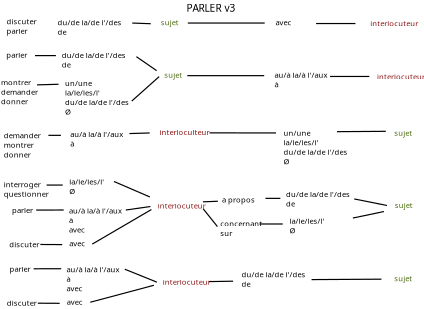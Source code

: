 <?xml version="1.0" encoding="UTF-8"?>
<dia:diagram xmlns:dia="http://www.lysator.liu.se/~alla/dia/">
  <dia:layer name="Arrière-plan" visible="true" active="true">
    <dia:object type="Standard - Text" version="1" id="O0">
      <dia:attribute name="obj_pos">
        <dia:point val="9.678,6.812"/>
      </dia:attribute>
      <dia:attribute name="obj_bb">
        <dia:rectangle val="9.678,6.172;14.653,7.745"/>
      </dia:attribute>
      <dia:attribute name="text">
        <dia:composite type="text">
          <dia:attribute name="string">
            <dia:string>#du/de la/de l'/des
de#</dia:string>
          </dia:attribute>
          <dia:attribute name="font">
            <dia:font family="sans" style="0" name="Helvetica"/>
          </dia:attribute>
          <dia:attribute name="height">
            <dia:real val="0.8"/>
          </dia:attribute>
          <dia:attribute name="pos">
            <dia:point val="9.678,6.812"/>
          </dia:attribute>
          <dia:attribute name="color">
            <dia:color val="#000000"/>
          </dia:attribute>
          <dia:attribute name="alignment">
            <dia:enum val="0"/>
          </dia:attribute>
        </dia:composite>
      </dia:attribute>
      <dia:attribute name="valign">
        <dia:enum val="3"/>
      </dia:attribute>
    </dia:object>
    <dia:object type="Standard - Text" version="1" id="O1">
      <dia:attribute name="obj_pos">
        <dia:point val="18.278,8.462"/>
      </dia:attribute>
      <dia:attribute name="obj_bb">
        <dia:rectangle val="18.278,7.822;19.653,8.595"/>
      </dia:attribute>
      <dia:attribute name="text">
        <dia:composite type="text">
          <dia:attribute name="string">
            <dia:string>#sujet#</dia:string>
          </dia:attribute>
          <dia:attribute name="font">
            <dia:font family="sans" style="0" name="Helvetica"/>
          </dia:attribute>
          <dia:attribute name="height">
            <dia:real val="0.8"/>
          </dia:attribute>
          <dia:attribute name="pos">
            <dia:point val="18.278,8.462"/>
          </dia:attribute>
          <dia:attribute name="color">
            <dia:color val="#4a6b0c"/>
          </dia:attribute>
          <dia:attribute name="alignment">
            <dia:enum val="0"/>
          </dia:attribute>
        </dia:composite>
      </dia:attribute>
      <dia:attribute name="valign">
        <dia:enum val="3"/>
      </dia:attribute>
    </dia:object>
    <dia:object type="Standard - Text" version="1" id="O2">
      <dia:attribute name="obj_pos">
        <dia:point val="27.528,8.462"/>
      </dia:attribute>
      <dia:attribute name="obj_bb">
        <dia:rectangle val="27.528,7.822;31.801,9.395"/>
      </dia:attribute>
      <dia:attribute name="text">
        <dia:composite type="text">
          <dia:attribute name="string">
            <dia:string>#au/à la/à l'/aux
à#</dia:string>
          </dia:attribute>
          <dia:attribute name="font">
            <dia:font family="sans" style="0" name="Helvetica"/>
          </dia:attribute>
          <dia:attribute name="height">
            <dia:real val="0.8"/>
          </dia:attribute>
          <dia:attribute name="pos">
            <dia:point val="27.528,8.462"/>
          </dia:attribute>
          <dia:attribute name="color">
            <dia:color val="#000000"/>
          </dia:attribute>
          <dia:attribute name="alignment">
            <dia:enum val="0"/>
          </dia:attribute>
        </dia:composite>
      </dia:attribute>
      <dia:attribute name="valign">
        <dia:enum val="3"/>
      </dia:attribute>
    </dia:object>
    <dia:object type="Standard - Text" version="1" id="O3">
      <dia:attribute name="obj_pos">
        <dia:point val="36.128,8.612"/>
      </dia:attribute>
      <dia:attribute name="obj_bb">
        <dia:rectangle val="36.128,7.972;39.703,8.745"/>
      </dia:attribute>
      <dia:attribute name="text">
        <dia:composite type="text">
          <dia:attribute name="string">
            <dia:string>#interlocuteur#</dia:string>
          </dia:attribute>
          <dia:attribute name="font">
            <dia:font family="sans" style="0" name="Helvetica"/>
          </dia:attribute>
          <dia:attribute name="height">
            <dia:real val="0.8"/>
          </dia:attribute>
          <dia:attribute name="pos">
            <dia:point val="36.128,8.612"/>
          </dia:attribute>
          <dia:attribute name="color">
            <dia:color val="#8a1212"/>
          </dia:attribute>
          <dia:attribute name="alignment">
            <dia:enum val="0"/>
          </dia:attribute>
        </dia:composite>
      </dia:attribute>
      <dia:attribute name="valign">
        <dia:enum val="3"/>
      </dia:attribute>
    </dia:object>
    <dia:object type="Standard - Text" version="1" id="O4">
      <dia:attribute name="obj_pos">
        <dia:point val="4.573,9.091"/>
      </dia:attribute>
      <dia:attribute name="obj_bb">
        <dia:rectangle val="4.573,8.432;7.437,10.862"/>
      </dia:attribute>
      <dia:attribute name="text">
        <dia:composite type="text">
          <dia:attribute name="string">
            <dia:string>#montrer
demander
donner#</dia:string>
          </dia:attribute>
          <dia:attribute name="font">
            <dia:font family="sans" style="0" name="Helvetica"/>
          </dia:attribute>
          <dia:attribute name="height">
            <dia:real val="0.8"/>
          </dia:attribute>
          <dia:attribute name="pos">
            <dia:point val="4.573,9.091"/>
          </dia:attribute>
          <dia:attribute name="color">
            <dia:color val="#000000"/>
          </dia:attribute>
          <dia:attribute name="alignment">
            <dia:enum val="0"/>
          </dia:attribute>
        </dia:composite>
      </dia:attribute>
      <dia:attribute name="valign">
        <dia:enum val="3"/>
      </dia:attribute>
    </dia:object>
    <dia:object type="Standard - Text" version="1" id="O5">
      <dia:attribute name="obj_pos">
        <dia:point val="9.947,9.159"/>
      </dia:attribute>
      <dia:attribute name="obj_bb">
        <dia:rectangle val="9.947,8.519;14.922,11.692"/>
      </dia:attribute>
      <dia:attribute name="text">
        <dia:composite type="text">
          <dia:attribute name="string">
            <dia:string>#un/une
la/le/les/l'
du/de la/de l'/des
Ø#</dia:string>
          </dia:attribute>
          <dia:attribute name="font">
            <dia:font family="sans" style="0" name="Helvetica"/>
          </dia:attribute>
          <dia:attribute name="height">
            <dia:real val="0.8"/>
          </dia:attribute>
          <dia:attribute name="pos">
            <dia:point val="9.947,9.159"/>
          </dia:attribute>
          <dia:attribute name="color">
            <dia:color val="#000000"/>
          </dia:attribute>
          <dia:attribute name="alignment">
            <dia:enum val="0"/>
          </dia:attribute>
        </dia:composite>
      </dia:attribute>
      <dia:attribute name="valign">
        <dia:enum val="3"/>
      </dia:attribute>
    </dia:object>
    <dia:object type="Standard - Line" version="0" id="O6">
      <dia:attribute name="obj_pos">
        <dia:point val="15.931,6.701"/>
      </dia:attribute>
      <dia:attribute name="obj_bb">
        <dia:rectangle val="15.861,6.632;17.7,7.946"/>
      </dia:attribute>
      <dia:attribute name="conn_endpoints">
        <dia:point val="15.931,6.701"/>
        <dia:point val="17.631,7.876"/>
      </dia:attribute>
      <dia:attribute name="numcp">
        <dia:int val="1"/>
      </dia:attribute>
    </dia:object>
    <dia:object type="Standard - Text" version="1" id="O7">
      <dia:attribute name="obj_pos">
        <dia:point val="4.809,17.649"/>
      </dia:attribute>
      <dia:attribute name="obj_bb">
        <dia:rectangle val="4.809,17.009;8.137,18.581"/>
      </dia:attribute>
      <dia:attribute name="text">
        <dia:composite type="text">
          <dia:attribute name="string">
            <dia:string>#interroger
questionner#</dia:string>
          </dia:attribute>
          <dia:attribute name="font">
            <dia:font family="sans" style="0" name="Helvetica"/>
          </dia:attribute>
          <dia:attribute name="height">
            <dia:real val="0.8"/>
          </dia:attribute>
          <dia:attribute name="pos">
            <dia:point val="4.809,17.649"/>
          </dia:attribute>
          <dia:attribute name="color">
            <dia:color val="#000000"/>
          </dia:attribute>
          <dia:attribute name="alignment">
            <dia:enum val="0"/>
          </dia:attribute>
        </dia:composite>
      </dia:attribute>
      <dia:attribute name="valign">
        <dia:enum val="3"/>
      </dia:attribute>
    </dia:object>
    <dia:object type="Standard - Text" version="1" id="O8">
      <dia:attribute name="obj_pos">
        <dia:point val="10.299,17.423"/>
      </dia:attribute>
      <dia:attribute name="obj_bb">
        <dia:rectangle val="10.299,16.783;13.054,18.355"/>
      </dia:attribute>
      <dia:attribute name="text">
        <dia:composite type="text">
          <dia:attribute name="string">
            <dia:string>#la/le/les/l'
Ø#</dia:string>
          </dia:attribute>
          <dia:attribute name="font">
            <dia:font family="sans" style="0" name="Helvetica"/>
          </dia:attribute>
          <dia:attribute name="height">
            <dia:real val="0.8"/>
          </dia:attribute>
          <dia:attribute name="pos">
            <dia:point val="10.299,17.423"/>
          </dia:attribute>
          <dia:attribute name="color">
            <dia:color val="#000000"/>
          </dia:attribute>
          <dia:attribute name="alignment">
            <dia:enum val="0"/>
          </dia:attribute>
        </dia:composite>
      </dia:attribute>
      <dia:attribute name="valign">
        <dia:enum val="3"/>
      </dia:attribute>
    </dia:object>
    <dia:object type="Standard - Text" version="1" id="O9">
      <dia:attribute name="obj_pos">
        <dia:point val="10.374,13.432"/>
      </dia:attribute>
      <dia:attribute name="obj_bb">
        <dia:rectangle val="10.374,12.792;14.646,14.365"/>
      </dia:attribute>
      <dia:attribute name="text">
        <dia:composite type="text">
          <dia:attribute name="string">
            <dia:string>#au/à la/à l'/aux
à#</dia:string>
          </dia:attribute>
          <dia:attribute name="font">
            <dia:font family="sans" style="0" name="Helvetica"/>
          </dia:attribute>
          <dia:attribute name="height">
            <dia:real val="0.8"/>
          </dia:attribute>
          <dia:attribute name="pos">
            <dia:point val="10.374,13.432"/>
          </dia:attribute>
          <dia:attribute name="color">
            <dia:color val="#000000"/>
          </dia:attribute>
          <dia:attribute name="alignment">
            <dia:enum val="0"/>
          </dia:attribute>
        </dia:composite>
      </dia:attribute>
      <dia:attribute name="valign">
        <dia:enum val="3"/>
      </dia:attribute>
    </dia:object>
    <dia:object type="Standard - Text" version="1" id="O10">
      <dia:attribute name="obj_pos">
        <dia:point val="4.799,13.552"/>
      </dia:attribute>
      <dia:attribute name="obj_bb">
        <dia:rectangle val="4.799,12.893;7.663,15.323"/>
      </dia:attribute>
      <dia:attribute name="text">
        <dia:composite type="text">
          <dia:attribute name="string">
            <dia:string>#demander
montrer
donner#</dia:string>
          </dia:attribute>
          <dia:attribute name="font">
            <dia:font family="sans" style="0" name="Helvetica"/>
          </dia:attribute>
          <dia:attribute name="height">
            <dia:real val="0.8"/>
          </dia:attribute>
          <dia:attribute name="pos">
            <dia:point val="4.799,13.552"/>
          </dia:attribute>
          <dia:attribute name="color">
            <dia:color val="#000000"/>
          </dia:attribute>
          <dia:attribute name="alignment">
            <dia:enum val="0"/>
          </dia:attribute>
        </dia:composite>
      </dia:attribute>
      <dia:attribute name="valign">
        <dia:enum val="3"/>
      </dia:attribute>
    </dia:object>
    <dia:object type="Standard - Text" version="1" id="O11">
      <dia:attribute name="obj_pos">
        <dia:point val="28.786,20.719"/>
      </dia:attribute>
      <dia:attribute name="obj_bb">
        <dia:rectangle val="28.786,20.079;31.541,21.651"/>
      </dia:attribute>
      <dia:attribute name="text">
        <dia:composite type="text">
          <dia:attribute name="string">
            <dia:string>#la/le/les/l'
Ø#</dia:string>
          </dia:attribute>
          <dia:attribute name="font">
            <dia:font family="sans" style="0" name="Helvetica"/>
          </dia:attribute>
          <dia:attribute name="height">
            <dia:real val="0.8"/>
          </dia:attribute>
          <dia:attribute name="pos">
            <dia:point val="28.786,20.719"/>
          </dia:attribute>
          <dia:attribute name="color">
            <dia:color val="#000000"/>
          </dia:attribute>
          <dia:attribute name="alignment">
            <dia:enum val="0"/>
          </dia:attribute>
        </dia:composite>
      </dia:attribute>
      <dia:attribute name="valign">
        <dia:enum val="3"/>
      </dia:attribute>
    </dia:object>
    <dia:object type="Standard - Text" version="1" id="O12">
      <dia:attribute name="obj_pos">
        <dia:point val="22.961,20.939"/>
      </dia:attribute>
      <dia:attribute name="obj_bb">
        <dia:rectangle val="22.961,20.299;26.089,21.871"/>
      </dia:attribute>
      <dia:attribute name="text">
        <dia:composite type="text">
          <dia:attribute name="string">
            <dia:string>#concernant
sur#</dia:string>
          </dia:attribute>
          <dia:attribute name="font">
            <dia:font family="sans" style="0" name="Helvetica"/>
          </dia:attribute>
          <dia:attribute name="height">
            <dia:real val="0.8"/>
          </dia:attribute>
          <dia:attribute name="pos">
            <dia:point val="22.961,20.939"/>
          </dia:attribute>
          <dia:attribute name="color">
            <dia:color val="#000000"/>
          </dia:attribute>
          <dia:attribute name="alignment">
            <dia:enum val="0"/>
          </dia:attribute>
        </dia:composite>
      </dia:attribute>
      <dia:attribute name="valign">
        <dia:enum val="3"/>
      </dia:attribute>
    </dia:object>
    <dia:object type="Standard - Text" version="1" id="O13">
      <dia:attribute name="obj_pos">
        <dia:point val="23.111,18.939"/>
      </dia:attribute>
      <dia:attribute name="obj_bb">
        <dia:rectangle val="23.111,18.299;25.566,19.071"/>
      </dia:attribute>
      <dia:attribute name="text">
        <dia:composite type="text">
          <dia:attribute name="string">
            <dia:string>#à propos#</dia:string>
          </dia:attribute>
          <dia:attribute name="font">
            <dia:font family="sans" style="0" name="Helvetica"/>
          </dia:attribute>
          <dia:attribute name="height">
            <dia:real val="0.8"/>
          </dia:attribute>
          <dia:attribute name="pos">
            <dia:point val="23.111,18.939"/>
          </dia:attribute>
          <dia:attribute name="color">
            <dia:color val="#000000"/>
          </dia:attribute>
          <dia:attribute name="alignment">
            <dia:enum val="0"/>
          </dia:attribute>
        </dia:composite>
      </dia:attribute>
      <dia:attribute name="valign">
        <dia:enum val="3"/>
      </dia:attribute>
    </dia:object>
    <dia:object type="Standard - Text" version="1" id="O14">
      <dia:attribute name="obj_pos">
        <dia:point val="28.486,18.469"/>
      </dia:attribute>
      <dia:attribute name="obj_bb">
        <dia:rectangle val="28.486,17.829;33.461,19.401"/>
      </dia:attribute>
      <dia:attribute name="text">
        <dia:composite type="text">
          <dia:attribute name="string">
            <dia:string>#du/de la/de l'/des
de#</dia:string>
          </dia:attribute>
          <dia:attribute name="font">
            <dia:font family="sans" style="0" name="Helvetica"/>
          </dia:attribute>
          <dia:attribute name="height">
            <dia:real val="0.8"/>
          </dia:attribute>
          <dia:attribute name="pos">
            <dia:point val="28.486,18.469"/>
          </dia:attribute>
          <dia:attribute name="color">
            <dia:color val="#000000"/>
          </dia:attribute>
          <dia:attribute name="alignment">
            <dia:enum val="0"/>
          </dia:attribute>
        </dia:composite>
      </dia:attribute>
      <dia:attribute name="valign">
        <dia:enum val="3"/>
      </dia:attribute>
    </dia:object>
    <dia:object type="Standard - Text" version="1" id="O15">
      <dia:attribute name="obj_pos">
        <dia:point val="28.274,13.332"/>
      </dia:attribute>
      <dia:attribute name="obj_bb">
        <dia:rectangle val="28.274,12.692;33.249,15.865"/>
      </dia:attribute>
      <dia:attribute name="text">
        <dia:composite type="text">
          <dia:attribute name="string">
            <dia:string>#un/une
la/le/les/l'
du/de la/de l'/des
Ø#</dia:string>
          </dia:attribute>
          <dia:attribute name="font">
            <dia:font family="sans" style="0" name="Helvetica"/>
          </dia:attribute>
          <dia:attribute name="height">
            <dia:real val="0.8"/>
          </dia:attribute>
          <dia:attribute name="pos">
            <dia:point val="28.274,13.332"/>
          </dia:attribute>
          <dia:attribute name="color">
            <dia:color val="#000000"/>
          </dia:attribute>
          <dia:attribute name="alignment">
            <dia:enum val="0"/>
          </dia:attribute>
        </dia:composite>
      </dia:attribute>
      <dia:attribute name="valign">
        <dia:enum val="3"/>
      </dia:attribute>
    </dia:object>
    <dia:object type="Standard - Text" version="1" id="O16">
      <dia:attribute name="obj_pos">
        <dia:point val="17.732,19.447"/>
      </dia:attribute>
      <dia:attribute name="obj_bb">
        <dia:rectangle val="17.732,18.807;21.307,19.579"/>
      </dia:attribute>
      <dia:attribute name="text">
        <dia:composite type="text">
          <dia:attribute name="string">
            <dia:string>#interlocuteur#</dia:string>
          </dia:attribute>
          <dia:attribute name="font">
            <dia:font family="sans" style="0" name="Helvetica"/>
          </dia:attribute>
          <dia:attribute name="height">
            <dia:real val="0.8"/>
          </dia:attribute>
          <dia:attribute name="pos">
            <dia:point val="17.732,19.447"/>
          </dia:attribute>
          <dia:attribute name="color">
            <dia:color val="#8a1212"/>
          </dia:attribute>
          <dia:attribute name="alignment">
            <dia:enum val="0"/>
          </dia:attribute>
        </dia:composite>
      </dia:attribute>
      <dia:attribute name="valign">
        <dia:enum val="3"/>
      </dia:attribute>
    </dia:object>
    <dia:object type="Standard - Text" version="1" id="O17">
      <dia:attribute name="obj_pos">
        <dia:point val="17.875,13.272"/>
      </dia:attribute>
      <dia:attribute name="obj_bb">
        <dia:rectangle val="17.875,12.632;21.598,13.405"/>
      </dia:attribute>
      <dia:attribute name="text">
        <dia:composite type="text">
          <dia:attribute name="string">
            <dia:string>#interloculteur#</dia:string>
          </dia:attribute>
          <dia:attribute name="font">
            <dia:font family="sans" style="0" name="Helvetica"/>
          </dia:attribute>
          <dia:attribute name="height">
            <dia:real val="0.8"/>
          </dia:attribute>
          <dia:attribute name="pos">
            <dia:point val="17.875,13.272"/>
          </dia:attribute>
          <dia:attribute name="color">
            <dia:color val="#8a1212"/>
          </dia:attribute>
          <dia:attribute name="alignment">
            <dia:enum val="0"/>
          </dia:attribute>
        </dia:composite>
      </dia:attribute>
      <dia:attribute name="valign">
        <dia:enum val="3"/>
      </dia:attribute>
    </dia:object>
    <dia:object type="Standard - Line" version="0" id="O18">
      <dia:attribute name="obj_pos">
        <dia:point val="14.049,17.173"/>
      </dia:attribute>
      <dia:attribute name="obj_bb">
        <dia:rectangle val="13.983,17.107;17.13,18.539"/>
      </dia:attribute>
      <dia:attribute name="conn_endpoints">
        <dia:point val="14.049,17.173"/>
        <dia:point val="17.065,18.473"/>
      </dia:attribute>
      <dia:attribute name="numcp">
        <dia:int val="1"/>
      </dia:attribute>
    </dia:object>
    <dia:object type="Standard - Line" version="0" id="O19">
      <dia:attribute name="obj_pos">
        <dia:point val="8.399,17.473"/>
      </dia:attribute>
      <dia:attribute name="obj_bb">
        <dia:rectangle val="8.349,17.423;9.799,17.523"/>
      </dia:attribute>
      <dia:attribute name="conn_endpoints">
        <dia:point val="8.399,17.473"/>
        <dia:point val="9.749,17.473"/>
      </dia:attribute>
      <dia:attribute name="numcp">
        <dia:int val="1"/>
      </dia:attribute>
    </dia:object>
    <dia:object type="Standard - Line" version="0" id="O20">
      <dia:attribute name="obj_pos">
        <dia:point val="8.549,13.302"/>
      </dia:attribute>
      <dia:attribute name="obj_bb">
        <dia:rectangle val="8.499,13.252;9.649,13.352"/>
      </dia:attribute>
      <dia:attribute name="conn_endpoints">
        <dia:point val="8.549,13.302"/>
        <dia:point val="9.599,13.302"/>
      </dia:attribute>
      <dia:attribute name="numcp">
        <dia:int val="1"/>
      </dia:attribute>
    </dia:object>
    <dia:object type="Standard - Line" version="0" id="O21">
      <dia:attribute name="obj_pos">
        <dia:point val="15.349,13.152"/>
      </dia:attribute>
      <dia:attribute name="obj_bb">
        <dia:rectangle val="15.297,13.051;17.1,13.204"/>
      </dia:attribute>
      <dia:attribute name="conn_endpoints">
        <dia:point val="15.349,13.152"/>
        <dia:point val="17.049,13.102"/>
      </dia:attribute>
      <dia:attribute name="numcp">
        <dia:int val="1"/>
      </dia:attribute>
    </dia:object>
    <dia:object type="Standard - Line" version="0" id="O22">
      <dia:attribute name="obj_pos">
        <dia:point val="21.514,18.881"/>
      </dia:attribute>
      <dia:attribute name="obj_bb">
        <dia:rectangle val="21.462,18.779;22.816,18.933"/>
      </dia:attribute>
      <dia:attribute name="conn_endpoints">
        <dia:point val="21.514,18.881"/>
        <dia:point val="22.764,18.831"/>
      </dia:attribute>
      <dia:attribute name="numcp">
        <dia:int val="1"/>
      </dia:attribute>
    </dia:object>
    <dia:object type="Standard - Line" version="0" id="O23">
      <dia:attribute name="obj_pos">
        <dia:point val="21.529,19.457"/>
      </dia:attribute>
      <dia:attribute name="obj_bb">
        <dia:rectangle val="21.459,19.387;22.8,21.027"/>
      </dia:attribute>
      <dia:attribute name="conn_endpoints">
        <dia:point val="21.529,19.457"/>
        <dia:point val="22.73,20.957"/>
      </dia:attribute>
      <dia:attribute name="numcp">
        <dia:int val="1"/>
      </dia:attribute>
    </dia:object>
    <dia:object type="Standard - Line" version="0" id="O24">
      <dia:attribute name="obj_pos">
        <dia:point val="22.068,13.093"/>
      </dia:attribute>
      <dia:attribute name="obj_bb">
        <dia:rectangle val="22.018,13.043;27.699,13.152"/>
      </dia:attribute>
      <dia:attribute name="conn_endpoints">
        <dia:point val="22.068,13.093"/>
        <dia:point val="27.649,13.102"/>
      </dia:attribute>
      <dia:attribute name="numcp">
        <dia:int val="1"/>
      </dia:attribute>
    </dia:object>
    <dia:object type="Standard - Line" version="0" id="O25">
      <dia:attribute name="obj_pos">
        <dia:point val="26.761,18.589"/>
      </dia:attribute>
      <dia:attribute name="obj_bb">
        <dia:rectangle val="26.711,18.539;28.061,18.639"/>
      </dia:attribute>
      <dia:attribute name="conn_endpoints">
        <dia:point val="26.761,18.589"/>
        <dia:point val="28.011,18.589"/>
      </dia:attribute>
      <dia:attribute name="numcp">
        <dia:int val="1"/>
      </dia:attribute>
    </dia:object>
    <dia:object type="Standard - Line" version="0" id="O26">
      <dia:attribute name="obj_pos">
        <dia:point val="26.261,20.739"/>
      </dia:attribute>
      <dia:attribute name="obj_bb">
        <dia:rectangle val="26.211,20.689;28.261,20.789"/>
      </dia:attribute>
      <dia:attribute name="conn_endpoints">
        <dia:point val="26.261,20.739"/>
        <dia:point val="28.211,20.739"/>
      </dia:attribute>
      <dia:attribute name="numcp">
        <dia:int val="1"/>
      </dia:attribute>
    </dia:object>
    <dia:object type="Standard - Line" version="0" id="O27">
      <dia:attribute name="obj_pos">
        <dia:point val="7.428,6.612"/>
      </dia:attribute>
      <dia:attribute name="obj_bb">
        <dia:rectangle val="7.378,6.562;9.228,6.662"/>
      </dia:attribute>
      <dia:attribute name="conn_endpoints">
        <dia:point val="7.428,6.612"/>
        <dia:point val="9.178,6.612"/>
      </dia:attribute>
      <dia:attribute name="numcp">
        <dia:int val="1"/>
      </dia:attribute>
    </dia:object>
    <dia:object type="Standard - Line" version="0" id="O28">
      <dia:attribute name="obj_pos">
        <dia:point val="7.597,9.067"/>
      </dia:attribute>
      <dia:attribute name="obj_bb">
        <dia:rectangle val="7.545,8.966;9.448,9.118"/>
      </dia:attribute>
      <dia:attribute name="conn_endpoints">
        <dia:point val="7.597,9.067"/>
        <dia:point val="9.397,9.017"/>
      </dia:attribute>
      <dia:attribute name="numcp">
        <dia:int val="1"/>
      </dia:attribute>
    </dia:object>
    <dia:object type="Standard - Line" version="0" id="O29">
      <dia:attribute name="obj_pos">
        <dia:point val="15.541,10.426"/>
      </dia:attribute>
      <dia:attribute name="obj_bb">
        <dia:rectangle val="15.47,8.306;17.912,10.497"/>
      </dia:attribute>
      <dia:attribute name="conn_endpoints">
        <dia:point val="15.541,10.426"/>
        <dia:point val="17.841,8.376"/>
      </dia:attribute>
      <dia:attribute name="numcp">
        <dia:int val="1"/>
      </dia:attribute>
    </dia:object>
    <dia:object type="Standard - Line" version="0" id="O30">
      <dia:attribute name="obj_pos">
        <dia:point val="20.204,8.294"/>
      </dia:attribute>
      <dia:attribute name="obj_bb">
        <dia:rectangle val="20.154,8.244;26.704,8.344"/>
      </dia:attribute>
      <dia:attribute name="conn_endpoints">
        <dia:point val="20.204,8.294"/>
        <dia:point val="26.654,8.294"/>
      </dia:attribute>
      <dia:attribute name="numcp">
        <dia:int val="1"/>
      </dia:attribute>
    </dia:object>
    <dia:object type="Standard - Line" version="0" id="O31">
      <dia:attribute name="obj_pos">
        <dia:point val="32.178,8.362"/>
      </dia:attribute>
      <dia:attribute name="obj_bb">
        <dia:rectangle val="32.128,8.312;35.528,8.412"/>
      </dia:attribute>
      <dia:attribute name="conn_endpoints">
        <dia:point val="32.178,8.362"/>
        <dia:point val="35.478,8.362"/>
      </dia:attribute>
      <dia:attribute name="numcp">
        <dia:int val="1"/>
      </dia:attribute>
    </dia:object>
    <dia:object type="Standard - Text" version="1" id="O32">
      <dia:attribute name="obj_pos">
        <dia:point val="37.574,13.336"/>
      </dia:attribute>
      <dia:attribute name="obj_bb">
        <dia:rectangle val="37.574,12.696;38.949,13.469"/>
      </dia:attribute>
      <dia:attribute name="text">
        <dia:composite type="text">
          <dia:attribute name="string">
            <dia:string>#sujet#</dia:string>
          </dia:attribute>
          <dia:attribute name="font">
            <dia:font family="sans" style="0" name="Helvetica"/>
          </dia:attribute>
          <dia:attribute name="height">
            <dia:real val="0.8"/>
          </dia:attribute>
          <dia:attribute name="pos">
            <dia:point val="37.574,13.336"/>
          </dia:attribute>
          <dia:attribute name="color">
            <dia:color val="#4a6b0c"/>
          </dia:attribute>
          <dia:attribute name="alignment">
            <dia:enum val="0"/>
          </dia:attribute>
        </dia:composite>
      </dia:attribute>
      <dia:attribute name="valign">
        <dia:enum val="3"/>
      </dia:attribute>
    </dia:object>
    <dia:object type="Standard - Line" version="0" id="O33">
      <dia:attribute name="obj_pos">
        <dia:point val="34.211,18.639"/>
      </dia:attribute>
      <dia:attribute name="obj_bb">
        <dia:rectangle val="34.152,18.58;37.011,19.247"/>
      </dia:attribute>
      <dia:attribute name="conn_endpoints">
        <dia:point val="34.211,18.639"/>
        <dia:point val="36.952,19.188"/>
      </dia:attribute>
      <dia:attribute name="numcp">
        <dia:int val="1"/>
      </dia:attribute>
    </dia:object>
    <dia:object type="Standard - Line" version="0" id="O34">
      <dia:attribute name="obj_pos">
        <dia:point val="34.093,20.239"/>
      </dia:attribute>
      <dia:attribute name="obj_bb">
        <dia:rectangle val="34.034,19.633;36.759,20.298"/>
      </dia:attribute>
      <dia:attribute name="conn_endpoints">
        <dia:point val="34.093,20.239"/>
        <dia:point val="36.7,19.693"/>
      </dia:attribute>
      <dia:attribute name="numcp">
        <dia:int val="1"/>
      </dia:attribute>
    </dia:object>
    <dia:object type="Standard - Line" version="0" id="O35">
      <dia:attribute name="obj_pos">
        <dia:point val="32.758,12.993"/>
      </dia:attribute>
      <dia:attribute name="obj_bb">
        <dia:rectangle val="32.708,12.915;36.905,13.044"/>
      </dia:attribute>
      <dia:attribute name="conn_endpoints">
        <dia:point val="32.758,12.993"/>
        <dia:point val="36.855,12.965"/>
      </dia:attribute>
      <dia:attribute name="numcp">
        <dia:int val="1"/>
      </dia:attribute>
    </dia:object>
    <dia:object type="Standard - Text" version="1" id="O36">
      <dia:attribute name="obj_pos">
        <dia:point val="10.276,19.861"/>
      </dia:attribute>
      <dia:attribute name="obj_bb">
        <dia:rectangle val="10.276,19.221;14.549,21.593"/>
      </dia:attribute>
      <dia:attribute name="text">
        <dia:composite type="text">
          <dia:attribute name="string">
            <dia:string>#au/à la/à l'/aux
à
avec#</dia:string>
          </dia:attribute>
          <dia:attribute name="font">
            <dia:font family="sans" style="0" name="Helvetica"/>
          </dia:attribute>
          <dia:attribute name="height">
            <dia:real val="0.8"/>
          </dia:attribute>
          <dia:attribute name="pos">
            <dia:point val="10.276,19.861"/>
          </dia:attribute>
          <dia:attribute name="color">
            <dia:color val="#000000"/>
          </dia:attribute>
          <dia:attribute name="alignment">
            <dia:enum val="0"/>
          </dia:attribute>
        </dia:composite>
      </dia:attribute>
      <dia:attribute name="valign">
        <dia:enum val="3"/>
      </dia:attribute>
    </dia:object>
    <dia:object type="Standard - Line" version="0" id="O37">
      <dia:attribute name="obj_pos">
        <dia:point val="7.523,19.57"/>
      </dia:attribute>
      <dia:attribute name="obj_bb">
        <dia:rectangle val="7.473,19.517;9.883,19.62"/>
      </dia:attribute>
      <dia:attribute name="conn_endpoints">
        <dia:point val="7.523,19.57"/>
        <dia:point val="9.833,19.567"/>
      </dia:attribute>
      <dia:attribute name="numcp">
        <dia:int val="1"/>
      </dia:attribute>
    </dia:object>
    <dia:object type="Standard - Text" version="1" id="O38">
      <dia:attribute name="obj_pos">
        <dia:point val="5.724,19.396"/>
      </dia:attribute>
      <dia:attribute name="obj_bb">
        <dia:rectangle val="5.724,18.756;5.724,19.529"/>
      </dia:attribute>
      <dia:attribute name="text">
        <dia:composite type="text">
          <dia:attribute name="string">
            <dia:string>##</dia:string>
          </dia:attribute>
          <dia:attribute name="font">
            <dia:font family="sans" style="0" name="Helvetica"/>
          </dia:attribute>
          <dia:attribute name="height">
            <dia:real val="0.8"/>
          </dia:attribute>
          <dia:attribute name="pos">
            <dia:point val="5.724,19.396"/>
          </dia:attribute>
          <dia:attribute name="color">
            <dia:color val="#000000"/>
          </dia:attribute>
          <dia:attribute name="alignment">
            <dia:enum val="0"/>
          </dia:attribute>
        </dia:composite>
      </dia:attribute>
      <dia:attribute name="valign">
        <dia:enum val="3"/>
      </dia:attribute>
    </dia:object>
    <dia:object type="Standard - Text" version="1" id="O39">
      <dia:attribute name="obj_pos">
        <dia:point val="5.503,19.812"/>
      </dia:attribute>
      <dia:attribute name="obj_bb">
        <dia:rectangle val="5.503,19.172;7.138,19.945"/>
      </dia:attribute>
      <dia:attribute name="text">
        <dia:composite type="text">
          <dia:attribute name="string">
            <dia:string>#parler#</dia:string>
          </dia:attribute>
          <dia:attribute name="font">
            <dia:font family="sans" style="0" name="Helvetica"/>
          </dia:attribute>
          <dia:attribute name="height">
            <dia:real val="0.8"/>
          </dia:attribute>
          <dia:attribute name="pos">
            <dia:point val="5.503,19.812"/>
          </dia:attribute>
          <dia:attribute name="color">
            <dia:color val="#000000"/>
          </dia:attribute>
          <dia:attribute name="alignment">
            <dia:enum val="0"/>
          </dia:attribute>
        </dia:composite>
      </dia:attribute>
      <dia:attribute name="valign">
        <dia:enum val="3"/>
      </dia:attribute>
    </dia:object>
    <dia:object type="Standard - Text" version="1" id="O40">
      <dia:attribute name="obj_pos">
        <dia:point val="5.267,22.682"/>
      </dia:attribute>
      <dia:attribute name="obj_bb">
        <dia:rectangle val="5.267,22.042;7.49,22.814"/>
      </dia:attribute>
      <dia:attribute name="text">
        <dia:composite type="text">
          <dia:attribute name="string">
            <dia:string>#discuter#</dia:string>
          </dia:attribute>
          <dia:attribute name="font">
            <dia:font family="sans" style="0" name="Helvetica"/>
          </dia:attribute>
          <dia:attribute name="height">
            <dia:real val="0.8"/>
          </dia:attribute>
          <dia:attribute name="pos">
            <dia:point val="5.267,22.682"/>
          </dia:attribute>
          <dia:attribute name="color">
            <dia:color val="#000000"/>
          </dia:attribute>
          <dia:attribute name="alignment">
            <dia:enum val="0"/>
          </dia:attribute>
        </dia:composite>
      </dia:attribute>
      <dia:attribute name="valign">
        <dia:enum val="3"/>
      </dia:attribute>
    </dia:object>
    <dia:object type="Standard - Text" version="1" id="O41">
      <dia:attribute name="obj_pos">
        <dia:point val="10.309,22.598"/>
      </dia:attribute>
      <dia:attribute name="obj_bb">
        <dia:rectangle val="10.309,21.958;11.597,22.73"/>
      </dia:attribute>
      <dia:attribute name="text">
        <dia:composite type="text">
          <dia:attribute name="string">
            <dia:string>#avec#</dia:string>
          </dia:attribute>
          <dia:attribute name="font">
            <dia:font family="sans" style="0" name="Helvetica"/>
          </dia:attribute>
          <dia:attribute name="height">
            <dia:real val="0.8"/>
          </dia:attribute>
          <dia:attribute name="pos">
            <dia:point val="10.309,22.598"/>
          </dia:attribute>
          <dia:attribute name="color">
            <dia:color val="#000000"/>
          </dia:attribute>
          <dia:attribute name="alignment">
            <dia:enum val="0"/>
          </dia:attribute>
        </dia:composite>
      </dia:attribute>
      <dia:attribute name="valign">
        <dia:enum val="3"/>
      </dia:attribute>
    </dia:object>
    <dia:object type="Standard - Line" version="0" id="O42">
      <dia:attribute name="obj_pos">
        <dia:point val="7.875,22.458"/>
      </dia:attribute>
      <dia:attribute name="obj_bb">
        <dia:rectangle val="7.825,22.407;9.757,22.519"/>
      </dia:attribute>
      <dia:attribute name="conn_endpoints">
        <dia:point val="7.875,22.458"/>
        <dia:point val="9.707,22.468"/>
      </dia:attribute>
      <dia:attribute name="numcp">
        <dia:int val="1"/>
      </dia:attribute>
    </dia:object>
    <dia:object type="Standard - Text" version="1" id="O43">
      <dia:attribute name="obj_pos">
        <dia:point val="20.142,2.936"/>
      </dia:attribute>
      <dia:attribute name="obj_bb">
        <dia:rectangle val="20.142,2.063;24.24,3.163"/>
      </dia:attribute>
      <dia:attribute name="text">
        <dia:composite type="text">
          <dia:attribute name="string">
            <dia:string>#PARLER v3#</dia:string>
          </dia:attribute>
          <dia:attribute name="font">
            <dia:font family="sans" style="0" name="Helvetica"/>
          </dia:attribute>
          <dia:attribute name="height">
            <dia:real val="1.058"/>
          </dia:attribute>
          <dia:attribute name="pos">
            <dia:point val="20.142,2.936"/>
          </dia:attribute>
          <dia:attribute name="color">
            <dia:color val="#000000"/>
          </dia:attribute>
          <dia:attribute name="alignment">
            <dia:enum val="0"/>
          </dia:attribute>
        </dia:composite>
      </dia:attribute>
      <dia:attribute name="valign">
        <dia:enum val="3"/>
      </dia:attribute>
    </dia:object>
    <dia:object type="Standard - Text" version="1" id="O44">
      <dia:attribute name="obj_pos">
        <dia:point val="37.603,19.401"/>
      </dia:attribute>
      <dia:attribute name="obj_bb">
        <dia:rectangle val="37.603,18.761;38.978,19.534"/>
      </dia:attribute>
      <dia:attribute name="text">
        <dia:composite type="text">
          <dia:attribute name="string">
            <dia:string>#sujet#</dia:string>
          </dia:attribute>
          <dia:attribute name="font">
            <dia:font family="sans" style="0" name="Helvetica"/>
          </dia:attribute>
          <dia:attribute name="height">
            <dia:real val="0.8"/>
          </dia:attribute>
          <dia:attribute name="pos">
            <dia:point val="37.603,19.401"/>
          </dia:attribute>
          <dia:attribute name="color">
            <dia:color val="#4a6b0c"/>
          </dia:attribute>
          <dia:attribute name="alignment">
            <dia:enum val="0"/>
          </dia:attribute>
        </dia:composite>
      </dia:attribute>
      <dia:attribute name="valign">
        <dia:enum val="3"/>
      </dia:attribute>
    </dia:object>
    <dia:object type="Standard - Text" version="1" id="O45">
      <dia:attribute name="obj_pos">
        <dia:point val="5.019,6.788"/>
      </dia:attribute>
      <dia:attribute name="obj_bb">
        <dia:rectangle val="5.019,6.148;6.654,6.92"/>
      </dia:attribute>
      <dia:attribute name="text">
        <dia:composite type="text">
          <dia:attribute name="string">
            <dia:string>#parler#</dia:string>
          </dia:attribute>
          <dia:attribute name="font">
            <dia:font family="sans" style="0" name="Helvetica"/>
          </dia:attribute>
          <dia:attribute name="height">
            <dia:real val="0.8"/>
          </dia:attribute>
          <dia:attribute name="pos">
            <dia:point val="5.019,6.788"/>
          </dia:attribute>
          <dia:attribute name="color">
            <dia:color val="#000000"/>
          </dia:attribute>
          <dia:attribute name="alignment">
            <dia:enum val="0"/>
          </dia:attribute>
        </dia:composite>
      </dia:attribute>
      <dia:attribute name="valign">
        <dia:enum val="3"/>
      </dia:attribute>
    </dia:object>
    <dia:object type="Standard - Text" version="1" id="O46">
      <dia:attribute name="obj_pos">
        <dia:point val="5.035,3.981"/>
      </dia:attribute>
      <dia:attribute name="obj_bb">
        <dia:rectangle val="5.035,3.341;7.257,4.913"/>
      </dia:attribute>
      <dia:attribute name="text">
        <dia:composite type="text">
          <dia:attribute name="string">
            <dia:string>#discuter
parler#</dia:string>
          </dia:attribute>
          <dia:attribute name="font">
            <dia:font family="sans" style="0" name="Helvetica"/>
          </dia:attribute>
          <dia:attribute name="height">
            <dia:real val="0.8"/>
          </dia:attribute>
          <dia:attribute name="pos">
            <dia:point val="5.035,3.981"/>
          </dia:attribute>
          <dia:attribute name="color">
            <dia:color val="#000000"/>
          </dia:attribute>
          <dia:attribute name="alignment">
            <dia:enum val="0"/>
          </dia:attribute>
        </dia:composite>
      </dia:attribute>
      <dia:attribute name="valign">
        <dia:enum val="3"/>
      </dia:attribute>
    </dia:object>
    <dia:object type="Standard - Text" version="1" id="O47">
      <dia:attribute name="obj_pos">
        <dia:point val="9.307,4.055"/>
      </dia:attribute>
      <dia:attribute name="obj_bb">
        <dia:rectangle val="9.307,3.415;14.282,4.987"/>
      </dia:attribute>
      <dia:attribute name="text">
        <dia:composite type="text">
          <dia:attribute name="string">
            <dia:string>#du/de la/de l'/des
de#</dia:string>
          </dia:attribute>
          <dia:attribute name="font">
            <dia:font family="sans" style="0" name="Helvetica"/>
          </dia:attribute>
          <dia:attribute name="height">
            <dia:real val="0.8"/>
          </dia:attribute>
          <dia:attribute name="pos">
            <dia:point val="9.307,4.055"/>
          </dia:attribute>
          <dia:attribute name="color">
            <dia:color val="#000000"/>
          </dia:attribute>
          <dia:attribute name="alignment">
            <dia:enum val="0"/>
          </dia:attribute>
        </dia:composite>
      </dia:attribute>
      <dia:attribute name="valign">
        <dia:enum val="3"/>
      </dia:attribute>
    </dia:object>
    <dia:object type="Standard - Text" version="1" id="O48">
      <dia:attribute name="obj_pos">
        <dia:point val="17.969,4.055"/>
      </dia:attribute>
      <dia:attribute name="obj_bb">
        <dia:rectangle val="17.969,3.415;19.344,4.187"/>
      </dia:attribute>
      <dia:attribute name="text">
        <dia:composite type="text">
          <dia:attribute name="string">
            <dia:string>#sujet#</dia:string>
          </dia:attribute>
          <dia:attribute name="font">
            <dia:font family="sans" style="0" name="Helvetica"/>
          </dia:attribute>
          <dia:attribute name="height">
            <dia:real val="0.8"/>
          </dia:attribute>
          <dia:attribute name="pos">
            <dia:point val="17.969,4.055"/>
          </dia:attribute>
          <dia:attribute name="color">
            <dia:color val="#4a6b0c"/>
          </dia:attribute>
          <dia:attribute name="alignment">
            <dia:enum val="0"/>
          </dia:attribute>
        </dia:composite>
      </dia:attribute>
      <dia:attribute name="valign">
        <dia:enum val="3"/>
      </dia:attribute>
    </dia:object>
    <dia:object type="Standard - Text" version="1" id="O49">
      <dia:attribute name="obj_pos">
        <dia:point val="27.597,4.055"/>
      </dia:attribute>
      <dia:attribute name="obj_bb">
        <dia:rectangle val="27.597,3.415;28.884,4.187"/>
      </dia:attribute>
      <dia:attribute name="text">
        <dia:composite type="text">
          <dia:attribute name="string">
            <dia:string>#avec#</dia:string>
          </dia:attribute>
          <dia:attribute name="font">
            <dia:font family="sans" style="0" name="Helvetica"/>
          </dia:attribute>
          <dia:attribute name="height">
            <dia:real val="0.8"/>
          </dia:attribute>
          <dia:attribute name="pos">
            <dia:point val="27.597,4.055"/>
          </dia:attribute>
          <dia:attribute name="color">
            <dia:color val="#000000"/>
          </dia:attribute>
          <dia:attribute name="alignment">
            <dia:enum val="0"/>
          </dia:attribute>
        </dia:composite>
      </dia:attribute>
      <dia:attribute name="valign">
        <dia:enum val="3"/>
      </dia:attribute>
    </dia:object>
    <dia:object type="Standard - Text" version="1" id="O50">
      <dia:attribute name="obj_pos">
        <dia:point val="35.543,4.139"/>
      </dia:attribute>
      <dia:attribute name="obj_bb">
        <dia:rectangle val="35.543,3.499;39.118,4.271"/>
      </dia:attribute>
      <dia:attribute name="text">
        <dia:composite type="text">
          <dia:attribute name="string">
            <dia:string>#interlocuteur#</dia:string>
          </dia:attribute>
          <dia:attribute name="font">
            <dia:font family="sans" style="0" name="Helvetica"/>
          </dia:attribute>
          <dia:attribute name="height">
            <dia:real val="0.8"/>
          </dia:attribute>
          <dia:attribute name="pos">
            <dia:point val="35.543,4.139"/>
          </dia:attribute>
          <dia:attribute name="color">
            <dia:color val="#8a1212"/>
          </dia:attribute>
          <dia:attribute name="alignment">
            <dia:enum val="0"/>
          </dia:attribute>
        </dia:composite>
      </dia:attribute>
      <dia:attribute name="valign">
        <dia:enum val="3"/>
      </dia:attribute>
    </dia:object>
    <dia:object type="Standard - Line" version="0" id="O51">
      <dia:attribute name="obj_pos">
        <dia:point val="20.247,3.88"/>
      </dia:attribute>
      <dia:attribute name="obj_bb">
        <dia:rectangle val="20.197,3.83;26.747,3.93"/>
      </dia:attribute>
      <dia:attribute name="conn_endpoints">
        <dia:point val="20.247,3.88"/>
        <dia:point val="26.697,3.88"/>
      </dia:attribute>
      <dia:attribute name="numcp">
        <dia:int val="1"/>
      </dia:attribute>
    </dia:object>
    <dia:object type="Standard - Line" version="0" id="O52">
      <dia:attribute name="obj_pos">
        <dia:point val="31.01,3.922"/>
      </dia:attribute>
      <dia:attribute name="obj_bb">
        <dia:rectangle val="30.96,3.872;34.36,3.972"/>
      </dia:attribute>
      <dia:attribute name="conn_endpoints">
        <dia:point val="31.01,3.922"/>
        <dia:point val="34.31,3.922"/>
      </dia:attribute>
      <dia:attribute name="numcp">
        <dia:int val="1"/>
      </dia:attribute>
    </dia:object>
    <dia:object type="Standard - Line" version="0" id="O53">
      <dia:attribute name="obj_pos">
        <dia:point val="15.582,3.881"/>
      </dia:attribute>
      <dia:attribute name="obj_bb">
        <dia:rectangle val="15.53,3.83;17.187,3.989"/>
      </dia:attribute>
      <dia:attribute name="conn_endpoints">
        <dia:point val="15.582,3.881"/>
        <dia:point val="17.135,3.937"/>
      </dia:attribute>
      <dia:attribute name="numcp">
        <dia:int val="1"/>
      </dia:attribute>
    </dia:object>
    <dia:object type="Standard - Line" version="0" id="O54">
      <dia:attribute name="obj_pos">
        <dia:point val="15.046,19.567"/>
      </dia:attribute>
      <dia:attribute name="obj_bb">
        <dia:rectangle val="14.99,19.215;17.163,19.624"/>
      </dia:attribute>
      <dia:attribute name="conn_endpoints">
        <dia:point val="15.046,19.567"/>
        <dia:point val="17.107,19.272"/>
      </dia:attribute>
      <dia:attribute name="numcp">
        <dia:int val="1"/>
      </dia:attribute>
    </dia:object>
    <dia:object type="Standard - Line" version="0" id="O55">
      <dia:attribute name="obj_pos">
        <dia:point val="12.229,22.425"/>
      </dia:attribute>
      <dia:attribute name="obj_bb">
        <dia:rectangle val="12.161,19.457;17.259,22.494"/>
      </dia:attribute>
      <dia:attribute name="conn_endpoints">
        <dia:point val="12.229,22.425"/>
        <dia:point val="17.191,19.525"/>
      </dia:attribute>
      <dia:attribute name="numcp">
        <dia:int val="1"/>
      </dia:attribute>
    </dia:object>
    <dia:object type="Standard - Text" version="1" id="O56">
      <dia:attribute name="obj_pos">
        <dia:point val="24.744,25.202"/>
      </dia:attribute>
      <dia:attribute name="obj_bb">
        <dia:rectangle val="24.744,24.562;29.719,26.135"/>
      </dia:attribute>
      <dia:attribute name="text">
        <dia:composite type="text">
          <dia:attribute name="string">
            <dia:string>#du/de la/de l'/des
de#</dia:string>
          </dia:attribute>
          <dia:attribute name="font">
            <dia:font family="sans" style="0" name="Helvetica"/>
          </dia:attribute>
          <dia:attribute name="height">
            <dia:real val="0.8"/>
          </dia:attribute>
          <dia:attribute name="pos">
            <dia:point val="24.744,25.202"/>
          </dia:attribute>
          <dia:attribute name="color">
            <dia:color val="#000000"/>
          </dia:attribute>
          <dia:attribute name="alignment">
            <dia:enum val="0"/>
          </dia:attribute>
        </dia:composite>
      </dia:attribute>
      <dia:attribute name="valign">
        <dia:enum val="3"/>
      </dia:attribute>
    </dia:object>
    <dia:object type="Standard - Text" version="1" id="O57">
      <dia:attribute name="obj_pos">
        <dia:point val="18.152,25.844"/>
      </dia:attribute>
      <dia:attribute name="obj_bb">
        <dia:rectangle val="18.152,25.204;21.727,25.977"/>
      </dia:attribute>
      <dia:attribute name="text">
        <dia:composite type="text">
          <dia:attribute name="string">
            <dia:string>#interlocuteur#</dia:string>
          </dia:attribute>
          <dia:attribute name="font">
            <dia:font family="sans" style="0" name="Helvetica"/>
          </dia:attribute>
          <dia:attribute name="height">
            <dia:real val="0.8"/>
          </dia:attribute>
          <dia:attribute name="pos">
            <dia:point val="18.152,25.844"/>
          </dia:attribute>
          <dia:attribute name="color">
            <dia:color val="#8a1212"/>
          </dia:attribute>
          <dia:attribute name="alignment">
            <dia:enum val="0"/>
          </dia:attribute>
        </dia:composite>
      </dia:attribute>
      <dia:attribute name="valign">
        <dia:enum val="3"/>
      </dia:attribute>
    </dia:object>
    <dia:object type="Standard - Line" version="0" id="O58">
      <dia:attribute name="obj_pos">
        <dia:point val="22.018,25.572"/>
      </dia:attribute>
      <dia:attribute name="obj_bb">
        <dia:rectangle val="21.967,25.487;24.095,25.623"/>
      </dia:attribute>
      <dia:attribute name="conn_endpoints">
        <dia:point val="22.018,25.572"/>
        <dia:point val="24.044,25.538"/>
      </dia:attribute>
      <dia:attribute name="numcp">
        <dia:int val="1"/>
      </dia:attribute>
    </dia:object>
    <dia:object type="Standard - Line" version="0" id="O59">
      <dia:attribute name="obj_pos">
        <dia:point val="30.627,25.404"/>
      </dia:attribute>
      <dia:attribute name="obj_bb">
        <dia:rectangle val="30.576,25.319;36.54,25.454"/>
      </dia:attribute>
      <dia:attribute name="conn_endpoints">
        <dia:point val="30.627,25.404"/>
        <dia:point val="36.489,25.369"/>
      </dia:attribute>
      <dia:attribute name="numcp">
        <dia:int val="1"/>
      </dia:attribute>
    </dia:object>
    <dia:object type="Standard - Text" version="1" id="O60">
      <dia:attribute name="obj_pos">
        <dia:point val="10.065,24.786"/>
      </dia:attribute>
      <dia:attribute name="obj_bb">
        <dia:rectangle val="10.065,24.146;14.338,26.519"/>
      </dia:attribute>
      <dia:attribute name="text">
        <dia:composite type="text">
          <dia:attribute name="string">
            <dia:string>#au/à la/à l'/aux
à
avec#</dia:string>
          </dia:attribute>
          <dia:attribute name="font">
            <dia:font family="sans" style="0" name="Helvetica"/>
          </dia:attribute>
          <dia:attribute name="height">
            <dia:real val="0.8"/>
          </dia:attribute>
          <dia:attribute name="pos">
            <dia:point val="10.065,24.786"/>
          </dia:attribute>
          <dia:attribute name="color">
            <dia:color val="#000000"/>
          </dia:attribute>
          <dia:attribute name="alignment">
            <dia:enum val="0"/>
          </dia:attribute>
        </dia:composite>
      </dia:attribute>
      <dia:attribute name="valign">
        <dia:enum val="3"/>
      </dia:attribute>
    </dia:object>
    <dia:object type="Standard - Line" version="0" id="O61">
      <dia:attribute name="obj_pos">
        <dia:point val="7.312,24.496"/>
      </dia:attribute>
      <dia:attribute name="obj_bb">
        <dia:rectangle val="7.262,24.443;9.672,24.546"/>
      </dia:attribute>
      <dia:attribute name="conn_endpoints">
        <dia:point val="7.312,24.496"/>
        <dia:point val="9.622,24.493"/>
      </dia:attribute>
      <dia:attribute name="numcp">
        <dia:int val="1"/>
      </dia:attribute>
    </dia:object>
    <dia:object type="Standard - Text" version="1" id="O62">
      <dia:attribute name="obj_pos">
        <dia:point val="5.513,24.322"/>
      </dia:attribute>
      <dia:attribute name="obj_bb">
        <dia:rectangle val="5.513,23.682;5.513,24.455"/>
      </dia:attribute>
      <dia:attribute name="text">
        <dia:composite type="text">
          <dia:attribute name="string">
            <dia:string>##</dia:string>
          </dia:attribute>
          <dia:attribute name="font">
            <dia:font family="sans" style="0" name="Helvetica"/>
          </dia:attribute>
          <dia:attribute name="height">
            <dia:real val="0.8"/>
          </dia:attribute>
          <dia:attribute name="pos">
            <dia:point val="5.513,24.322"/>
          </dia:attribute>
          <dia:attribute name="color">
            <dia:color val="#000000"/>
          </dia:attribute>
          <dia:attribute name="alignment">
            <dia:enum val="0"/>
          </dia:attribute>
        </dia:composite>
      </dia:attribute>
      <dia:attribute name="valign">
        <dia:enum val="3"/>
      </dia:attribute>
    </dia:object>
    <dia:object type="Standard - Text" version="1" id="O63">
      <dia:attribute name="obj_pos">
        <dia:point val="5.293,24.738"/>
      </dia:attribute>
      <dia:attribute name="obj_bb">
        <dia:rectangle val="5.293,24.098;6.928,24.871"/>
      </dia:attribute>
      <dia:attribute name="text">
        <dia:composite type="text">
          <dia:attribute name="string">
            <dia:string>#parler#</dia:string>
          </dia:attribute>
          <dia:attribute name="font">
            <dia:font family="sans" style="0" name="Helvetica"/>
          </dia:attribute>
          <dia:attribute name="height">
            <dia:real val="0.8"/>
          </dia:attribute>
          <dia:attribute name="pos">
            <dia:point val="5.293,24.738"/>
          </dia:attribute>
          <dia:attribute name="color">
            <dia:color val="#000000"/>
          </dia:attribute>
          <dia:attribute name="alignment">
            <dia:enum val="0"/>
          </dia:attribute>
        </dia:composite>
      </dia:attribute>
      <dia:attribute name="valign">
        <dia:enum val="3"/>
      </dia:attribute>
    </dia:object>
    <dia:object type="Standard - Text" version="1" id="O64">
      <dia:attribute name="obj_pos">
        <dia:point val="5.056,27.607"/>
      </dia:attribute>
      <dia:attribute name="obj_bb">
        <dia:rectangle val="5.056,26.967;7.279,27.74"/>
      </dia:attribute>
      <dia:attribute name="text">
        <dia:composite type="text">
          <dia:attribute name="string">
            <dia:string>#discuter#</dia:string>
          </dia:attribute>
          <dia:attribute name="font">
            <dia:font family="sans" style="0" name="Helvetica"/>
          </dia:attribute>
          <dia:attribute name="height">
            <dia:real val="0.8"/>
          </dia:attribute>
          <dia:attribute name="pos">
            <dia:point val="5.056,27.607"/>
          </dia:attribute>
          <dia:attribute name="color">
            <dia:color val="#000000"/>
          </dia:attribute>
          <dia:attribute name="alignment">
            <dia:enum val="0"/>
          </dia:attribute>
        </dia:composite>
      </dia:attribute>
      <dia:attribute name="valign">
        <dia:enum val="3"/>
      </dia:attribute>
    </dia:object>
    <dia:object type="Standard - Text" version="1" id="O65">
      <dia:attribute name="obj_pos">
        <dia:point val="10.098,27.523"/>
      </dia:attribute>
      <dia:attribute name="obj_bb">
        <dia:rectangle val="10.098,26.883;11.386,27.656"/>
      </dia:attribute>
      <dia:attribute name="text">
        <dia:composite type="text">
          <dia:attribute name="string">
            <dia:string>#avec#</dia:string>
          </dia:attribute>
          <dia:attribute name="font">
            <dia:font family="sans" style="0" name="Helvetica"/>
          </dia:attribute>
          <dia:attribute name="height">
            <dia:real val="0.8"/>
          </dia:attribute>
          <dia:attribute name="pos">
            <dia:point val="10.098,27.523"/>
          </dia:attribute>
          <dia:attribute name="color">
            <dia:color val="#000000"/>
          </dia:attribute>
          <dia:attribute name="alignment">
            <dia:enum val="0"/>
          </dia:attribute>
        </dia:composite>
      </dia:attribute>
      <dia:attribute name="valign">
        <dia:enum val="3"/>
      </dia:attribute>
    </dia:object>
    <dia:object type="Standard - Line" version="0" id="O66">
      <dia:attribute name="obj_pos">
        <dia:point val="7.664,27.384"/>
      </dia:attribute>
      <dia:attribute name="obj_bb">
        <dia:rectangle val="7.614,27.333;9.546,27.444"/>
      </dia:attribute>
      <dia:attribute name="conn_endpoints">
        <dia:point val="7.664,27.384"/>
        <dia:point val="9.496,27.394"/>
      </dia:attribute>
      <dia:attribute name="numcp">
        <dia:int val="1"/>
      </dia:attribute>
    </dia:object>
    <dia:object type="Standard - Text" version="1" id="O67">
      <dia:attribute name="obj_pos">
        <dia:point val="37.561,25.546"/>
      </dia:attribute>
      <dia:attribute name="obj_bb">
        <dia:rectangle val="37.561,24.906;38.936,25.678"/>
      </dia:attribute>
      <dia:attribute name="text">
        <dia:composite type="text">
          <dia:attribute name="string">
            <dia:string>#sujet#</dia:string>
          </dia:attribute>
          <dia:attribute name="font">
            <dia:font family="sans" style="0" name="Helvetica"/>
          </dia:attribute>
          <dia:attribute name="height">
            <dia:real val="0.8"/>
          </dia:attribute>
          <dia:attribute name="pos">
            <dia:point val="37.561,25.546"/>
          </dia:attribute>
          <dia:attribute name="color">
            <dia:color val="#4a6b0c"/>
          </dia:attribute>
          <dia:attribute name="alignment">
            <dia:enum val="0"/>
          </dia:attribute>
        </dia:composite>
      </dia:attribute>
      <dia:attribute name="valign">
        <dia:enum val="3"/>
      </dia:attribute>
    </dia:object>
    <dia:object type="Standard - Line" version="0" id="O68">
      <dia:attribute name="obj_pos">
        <dia:point val="14.962,24.535"/>
      </dia:attribute>
      <dia:attribute name="obj_bb">
        <dia:rectangle val="14.897,24.47;17.718,25.687"/>
      </dia:attribute>
      <dia:attribute name="conn_endpoints">
        <dia:point val="14.962,24.535"/>
        <dia:point val="17.653,25.622"/>
      </dia:attribute>
      <dia:attribute name="numcp">
        <dia:int val="1"/>
      </dia:attribute>
    </dia:object>
    <dia:object type="Standard - Line" version="0" id="O69">
      <dia:attribute name="obj_pos">
        <dia:point val="12.061,27.303"/>
      </dia:attribute>
      <dia:attribute name="obj_bb">
        <dia:rectangle val="12.0,25.819;17.462,27.365"/>
      </dia:attribute>
      <dia:attribute name="conn_endpoints">
        <dia:point val="12.061,27.303"/>
        <dia:point val="17.401,25.88"/>
      </dia:attribute>
      <dia:attribute name="numcp">
        <dia:int val="1"/>
      </dia:attribute>
    </dia:object>
  </dia:layer>
</dia:diagram>
